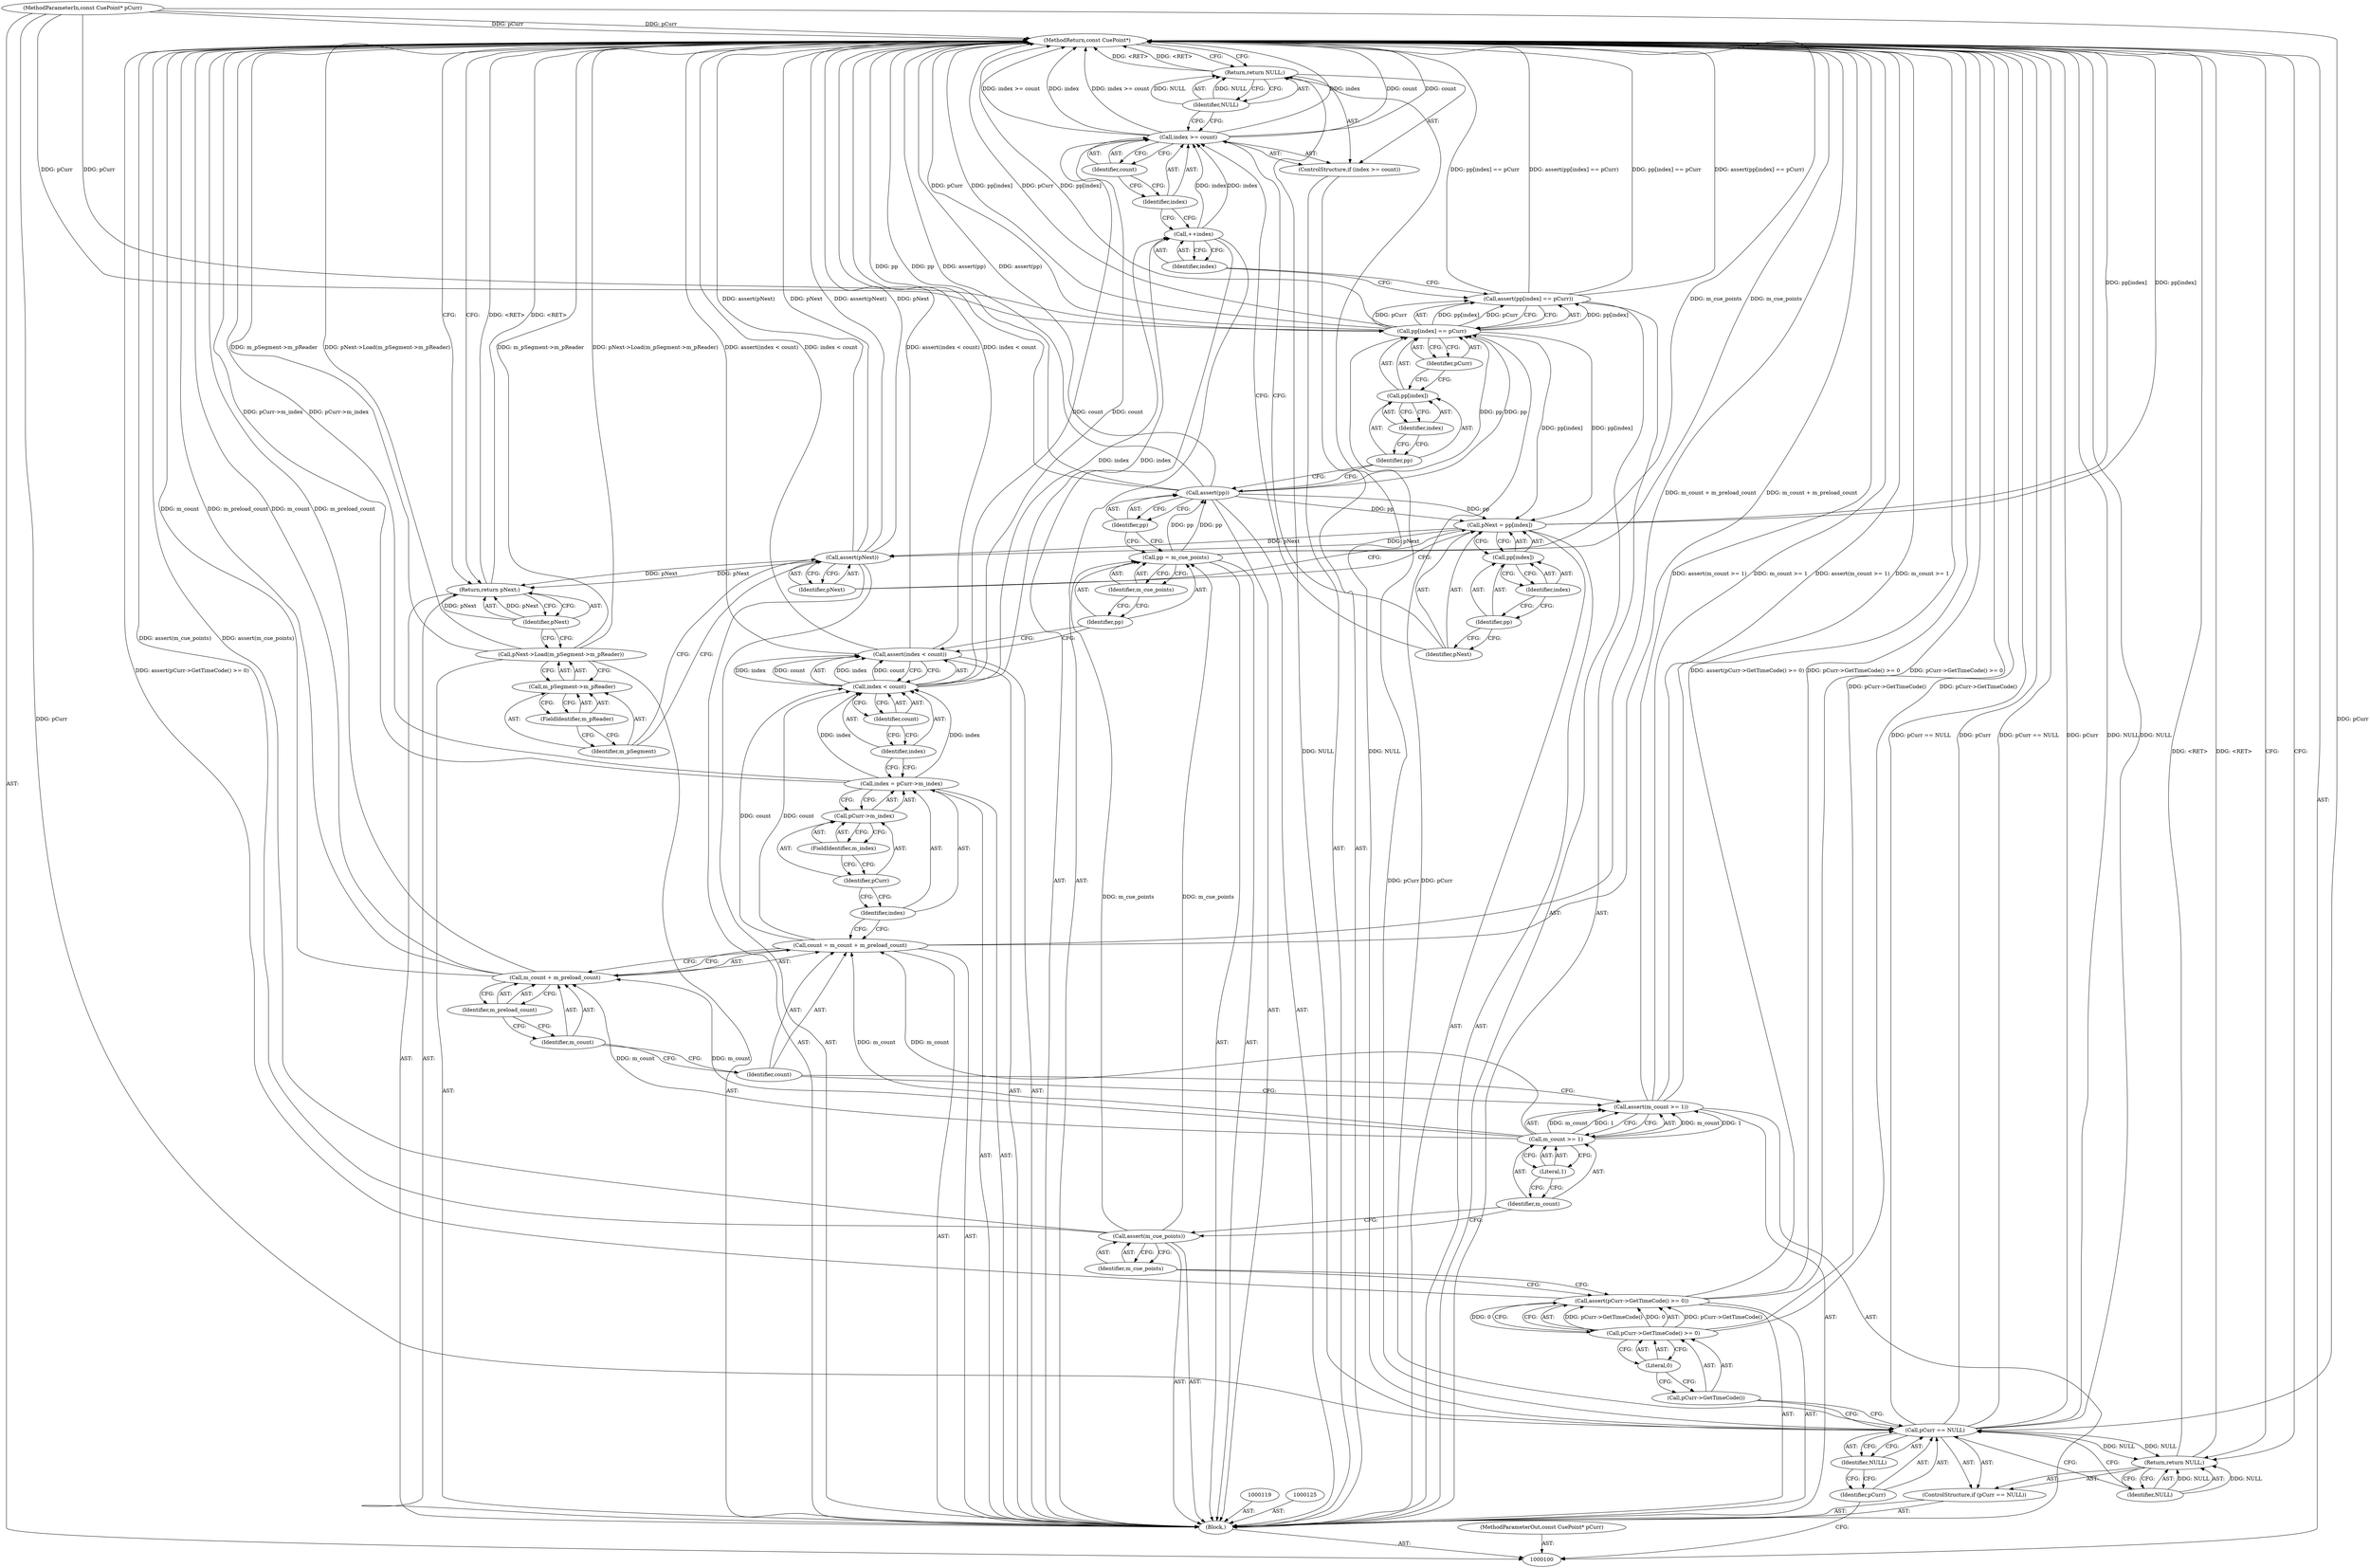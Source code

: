 digraph "1_Android_cc274e2abe8b2a6698a5c47d8aa4bb45f1f9538d_19" {
"1000167" [label="(MethodReturn,const CuePoint*)"];
"1000101" [label="(MethodParameterIn,const CuePoint* pCurr)"];
"1000226" [label="(MethodParameterOut,const CuePoint* pCurr)"];
"1000102" [label="(Block,)"];
"1000126" [label="(Call,index = pCurr->m_index)"];
"1000127" [label="(Identifier,index)"];
"1000128" [label="(Call,pCurr->m_index)"];
"1000129" [label="(Identifier,pCurr)"];
"1000130" [label="(FieldIdentifier,m_index)"];
"1000132" [label="(Call,index < count)"];
"1000133" [label="(Identifier,index)"];
"1000134" [label="(Identifier,count)"];
"1000131" [label="(Call,assert(index < count))"];
"1000135" [label="(Call,pp = m_cue_points)"];
"1000136" [label="(Identifier,pp)"];
"1000137" [label="(Identifier,m_cue_points)"];
"1000139" [label="(Identifier,pp)"];
"1000138" [label="(Call,assert(pp))"];
"1000141" [label="(Call,pp[index] == pCurr)"];
"1000142" [label="(Call,pp[index])"];
"1000143" [label="(Identifier,pp)"];
"1000144" [label="(Identifier,index)"];
"1000145" [label="(Identifier,pCurr)"];
"1000140" [label="(Call,assert(pp[index] == pCurr))"];
"1000146" [label="(Call,++index)"];
"1000147" [label="(Identifier,index)"];
"1000151" [label="(Identifier,count)"];
"1000148" [label="(ControlStructure,if (index >= count))"];
"1000149" [label="(Call,index >= count)"];
"1000150" [label="(Identifier,index)"];
"1000153" [label="(Identifier,NULL)"];
"1000152" [label="(Return,return NULL;)"];
"1000154" [label="(Call,pNext = pp[index])"];
"1000155" [label="(Identifier,pNext)"];
"1000156" [label="(Call,pp[index])"];
"1000157" [label="(Identifier,pp)"];
"1000158" [label="(Identifier,index)"];
"1000160" [label="(Identifier,pNext)"];
"1000159" [label="(Call,assert(pNext))"];
"1000106" [label="(Identifier,NULL)"];
"1000103" [label="(ControlStructure,if (pCurr == NULL))"];
"1000104" [label="(Call,pCurr == NULL)"];
"1000105" [label="(Identifier,pCurr)"];
"1000162" [label="(Call,m_pSegment->m_pReader)"];
"1000163" [label="(Identifier,m_pSegment)"];
"1000164" [label="(FieldIdentifier,m_pReader)"];
"1000161" [label="(Call,pNext->Load(m_pSegment->m_pReader))"];
"1000108" [label="(Identifier,NULL)"];
"1000107" [label="(Return,return NULL;)"];
"1000166" [label="(Identifier,pNext)"];
"1000165" [label="(Return,return pNext;)"];
"1000109" [label="(Call,assert(pCurr->GetTimeCode() >= 0))"];
"1000112" [label="(Literal,0)"];
"1000110" [label="(Call,pCurr->GetTimeCode() >= 0)"];
"1000111" [label="(Call,pCurr->GetTimeCode())"];
"1000113" [label="(Call,assert(m_cue_points))"];
"1000114" [label="(Identifier,m_cue_points)"];
"1000115" [label="(Call,assert(m_count >= 1))"];
"1000118" [label="(Literal,1)"];
"1000116" [label="(Call,m_count >= 1)"];
"1000117" [label="(Identifier,m_count)"];
"1000120" [label="(Call,count = m_count + m_preload_count)"];
"1000121" [label="(Identifier,count)"];
"1000122" [label="(Call,m_count + m_preload_count)"];
"1000123" [label="(Identifier,m_count)"];
"1000124" [label="(Identifier,m_preload_count)"];
"1000167" -> "1000100"  [label="AST: "];
"1000167" -> "1000107"  [label="CFG: "];
"1000167" -> "1000152"  [label="CFG: "];
"1000167" -> "1000165"  [label="CFG: "];
"1000152" -> "1000167"  [label="DDG: <RET>"];
"1000165" -> "1000167"  [label="DDG: <RET>"];
"1000107" -> "1000167"  [label="DDG: <RET>"];
"1000159" -> "1000167"  [label="DDG: assert(pNext)"];
"1000159" -> "1000167"  [label="DDG: pNext"];
"1000141" -> "1000167"  [label="DDG: pp[index]"];
"1000141" -> "1000167"  [label="DDG: pCurr"];
"1000149" -> "1000167"  [label="DDG: count"];
"1000149" -> "1000167"  [label="DDG: index >= count"];
"1000149" -> "1000167"  [label="DDG: index"];
"1000104" -> "1000167"  [label="DDG: pCurr == NULL"];
"1000104" -> "1000167"  [label="DDG: pCurr"];
"1000104" -> "1000167"  [label="DDG: NULL"];
"1000140" -> "1000167"  [label="DDG: assert(pp[index] == pCurr)"];
"1000140" -> "1000167"  [label="DDG: pp[index] == pCurr"];
"1000115" -> "1000167"  [label="DDG: assert(m_count >= 1)"];
"1000115" -> "1000167"  [label="DDG: m_count >= 1"];
"1000122" -> "1000167"  [label="DDG: m_count"];
"1000122" -> "1000167"  [label="DDG: m_preload_count"];
"1000131" -> "1000167"  [label="DDG: index < count"];
"1000131" -> "1000167"  [label="DDG: assert(index < count)"];
"1000138" -> "1000167"  [label="DDG: pp"];
"1000138" -> "1000167"  [label="DDG: assert(pp)"];
"1000113" -> "1000167"  [label="DDG: assert(m_cue_points)"];
"1000101" -> "1000167"  [label="DDG: pCurr"];
"1000109" -> "1000167"  [label="DDG: pCurr->GetTimeCode() >= 0"];
"1000109" -> "1000167"  [label="DDG: assert(pCurr->GetTimeCode() >= 0)"];
"1000120" -> "1000167"  [label="DDG: m_count + m_preload_count"];
"1000126" -> "1000167"  [label="DDG: pCurr->m_index"];
"1000154" -> "1000167"  [label="DDG: pp[index]"];
"1000161" -> "1000167"  [label="DDG: m_pSegment->m_pReader"];
"1000161" -> "1000167"  [label="DDG: pNext->Load(m_pSegment->m_pReader)"];
"1000110" -> "1000167"  [label="DDG: pCurr->GetTimeCode()"];
"1000135" -> "1000167"  [label="DDG: m_cue_points"];
"1000101" -> "1000100"  [label="AST: "];
"1000101" -> "1000167"  [label="DDG: pCurr"];
"1000101" -> "1000104"  [label="DDG: pCurr"];
"1000101" -> "1000141"  [label="DDG: pCurr"];
"1000226" -> "1000100"  [label="AST: "];
"1000102" -> "1000100"  [label="AST: "];
"1000103" -> "1000102"  [label="AST: "];
"1000109" -> "1000102"  [label="AST: "];
"1000113" -> "1000102"  [label="AST: "];
"1000115" -> "1000102"  [label="AST: "];
"1000119" -> "1000102"  [label="AST: "];
"1000120" -> "1000102"  [label="AST: "];
"1000125" -> "1000102"  [label="AST: "];
"1000126" -> "1000102"  [label="AST: "];
"1000131" -> "1000102"  [label="AST: "];
"1000135" -> "1000102"  [label="AST: "];
"1000138" -> "1000102"  [label="AST: "];
"1000140" -> "1000102"  [label="AST: "];
"1000146" -> "1000102"  [label="AST: "];
"1000148" -> "1000102"  [label="AST: "];
"1000154" -> "1000102"  [label="AST: "];
"1000159" -> "1000102"  [label="AST: "];
"1000161" -> "1000102"  [label="AST: "];
"1000165" -> "1000102"  [label="AST: "];
"1000126" -> "1000102"  [label="AST: "];
"1000126" -> "1000128"  [label="CFG: "];
"1000127" -> "1000126"  [label="AST: "];
"1000128" -> "1000126"  [label="AST: "];
"1000133" -> "1000126"  [label="CFG: "];
"1000126" -> "1000167"  [label="DDG: pCurr->m_index"];
"1000126" -> "1000132"  [label="DDG: index"];
"1000127" -> "1000126"  [label="AST: "];
"1000127" -> "1000120"  [label="CFG: "];
"1000129" -> "1000127"  [label="CFG: "];
"1000128" -> "1000126"  [label="AST: "];
"1000128" -> "1000130"  [label="CFG: "];
"1000129" -> "1000128"  [label="AST: "];
"1000130" -> "1000128"  [label="AST: "];
"1000126" -> "1000128"  [label="CFG: "];
"1000129" -> "1000128"  [label="AST: "];
"1000129" -> "1000127"  [label="CFG: "];
"1000130" -> "1000129"  [label="CFG: "];
"1000130" -> "1000128"  [label="AST: "];
"1000130" -> "1000129"  [label="CFG: "];
"1000128" -> "1000130"  [label="CFG: "];
"1000132" -> "1000131"  [label="AST: "];
"1000132" -> "1000134"  [label="CFG: "];
"1000133" -> "1000132"  [label="AST: "];
"1000134" -> "1000132"  [label="AST: "];
"1000131" -> "1000132"  [label="CFG: "];
"1000132" -> "1000131"  [label="DDG: index"];
"1000132" -> "1000131"  [label="DDG: count"];
"1000126" -> "1000132"  [label="DDG: index"];
"1000120" -> "1000132"  [label="DDG: count"];
"1000132" -> "1000146"  [label="DDG: index"];
"1000132" -> "1000149"  [label="DDG: count"];
"1000133" -> "1000132"  [label="AST: "];
"1000133" -> "1000126"  [label="CFG: "];
"1000134" -> "1000133"  [label="CFG: "];
"1000134" -> "1000132"  [label="AST: "];
"1000134" -> "1000133"  [label="CFG: "];
"1000132" -> "1000134"  [label="CFG: "];
"1000131" -> "1000102"  [label="AST: "];
"1000131" -> "1000132"  [label="CFG: "];
"1000132" -> "1000131"  [label="AST: "];
"1000136" -> "1000131"  [label="CFG: "];
"1000131" -> "1000167"  [label="DDG: index < count"];
"1000131" -> "1000167"  [label="DDG: assert(index < count)"];
"1000132" -> "1000131"  [label="DDG: index"];
"1000132" -> "1000131"  [label="DDG: count"];
"1000135" -> "1000102"  [label="AST: "];
"1000135" -> "1000137"  [label="CFG: "];
"1000136" -> "1000135"  [label="AST: "];
"1000137" -> "1000135"  [label="AST: "];
"1000139" -> "1000135"  [label="CFG: "];
"1000135" -> "1000167"  [label="DDG: m_cue_points"];
"1000113" -> "1000135"  [label="DDG: m_cue_points"];
"1000135" -> "1000138"  [label="DDG: pp"];
"1000136" -> "1000135"  [label="AST: "];
"1000136" -> "1000131"  [label="CFG: "];
"1000137" -> "1000136"  [label="CFG: "];
"1000137" -> "1000135"  [label="AST: "];
"1000137" -> "1000136"  [label="CFG: "];
"1000135" -> "1000137"  [label="CFG: "];
"1000139" -> "1000138"  [label="AST: "];
"1000139" -> "1000135"  [label="CFG: "];
"1000138" -> "1000139"  [label="CFG: "];
"1000138" -> "1000102"  [label="AST: "];
"1000138" -> "1000139"  [label="CFG: "];
"1000139" -> "1000138"  [label="AST: "];
"1000143" -> "1000138"  [label="CFG: "];
"1000138" -> "1000167"  [label="DDG: pp"];
"1000138" -> "1000167"  [label="DDG: assert(pp)"];
"1000135" -> "1000138"  [label="DDG: pp"];
"1000138" -> "1000141"  [label="DDG: pp"];
"1000138" -> "1000154"  [label="DDG: pp"];
"1000141" -> "1000140"  [label="AST: "];
"1000141" -> "1000145"  [label="CFG: "];
"1000142" -> "1000141"  [label="AST: "];
"1000145" -> "1000141"  [label="AST: "];
"1000140" -> "1000141"  [label="CFG: "];
"1000141" -> "1000167"  [label="DDG: pp[index]"];
"1000141" -> "1000167"  [label="DDG: pCurr"];
"1000141" -> "1000140"  [label="DDG: pp[index]"];
"1000141" -> "1000140"  [label="DDG: pCurr"];
"1000138" -> "1000141"  [label="DDG: pp"];
"1000104" -> "1000141"  [label="DDG: pCurr"];
"1000101" -> "1000141"  [label="DDG: pCurr"];
"1000141" -> "1000154"  [label="DDG: pp[index]"];
"1000142" -> "1000141"  [label="AST: "];
"1000142" -> "1000144"  [label="CFG: "];
"1000143" -> "1000142"  [label="AST: "];
"1000144" -> "1000142"  [label="AST: "];
"1000145" -> "1000142"  [label="CFG: "];
"1000143" -> "1000142"  [label="AST: "];
"1000143" -> "1000138"  [label="CFG: "];
"1000144" -> "1000143"  [label="CFG: "];
"1000144" -> "1000142"  [label="AST: "];
"1000144" -> "1000143"  [label="CFG: "];
"1000142" -> "1000144"  [label="CFG: "];
"1000145" -> "1000141"  [label="AST: "];
"1000145" -> "1000142"  [label="CFG: "];
"1000141" -> "1000145"  [label="CFG: "];
"1000140" -> "1000102"  [label="AST: "];
"1000140" -> "1000141"  [label="CFG: "];
"1000141" -> "1000140"  [label="AST: "];
"1000147" -> "1000140"  [label="CFG: "];
"1000140" -> "1000167"  [label="DDG: assert(pp[index] == pCurr)"];
"1000140" -> "1000167"  [label="DDG: pp[index] == pCurr"];
"1000141" -> "1000140"  [label="DDG: pp[index]"];
"1000141" -> "1000140"  [label="DDG: pCurr"];
"1000146" -> "1000102"  [label="AST: "];
"1000146" -> "1000147"  [label="CFG: "];
"1000147" -> "1000146"  [label="AST: "];
"1000150" -> "1000146"  [label="CFG: "];
"1000132" -> "1000146"  [label="DDG: index"];
"1000146" -> "1000149"  [label="DDG: index"];
"1000147" -> "1000146"  [label="AST: "];
"1000147" -> "1000140"  [label="CFG: "];
"1000146" -> "1000147"  [label="CFG: "];
"1000151" -> "1000149"  [label="AST: "];
"1000151" -> "1000150"  [label="CFG: "];
"1000149" -> "1000151"  [label="CFG: "];
"1000148" -> "1000102"  [label="AST: "];
"1000149" -> "1000148"  [label="AST: "];
"1000152" -> "1000148"  [label="AST: "];
"1000149" -> "1000148"  [label="AST: "];
"1000149" -> "1000151"  [label="CFG: "];
"1000150" -> "1000149"  [label="AST: "];
"1000151" -> "1000149"  [label="AST: "];
"1000153" -> "1000149"  [label="CFG: "];
"1000155" -> "1000149"  [label="CFG: "];
"1000149" -> "1000167"  [label="DDG: count"];
"1000149" -> "1000167"  [label="DDG: index >= count"];
"1000149" -> "1000167"  [label="DDG: index"];
"1000146" -> "1000149"  [label="DDG: index"];
"1000132" -> "1000149"  [label="DDG: count"];
"1000150" -> "1000149"  [label="AST: "];
"1000150" -> "1000146"  [label="CFG: "];
"1000151" -> "1000150"  [label="CFG: "];
"1000153" -> "1000152"  [label="AST: "];
"1000153" -> "1000149"  [label="CFG: "];
"1000152" -> "1000153"  [label="CFG: "];
"1000153" -> "1000152"  [label="DDG: NULL"];
"1000152" -> "1000148"  [label="AST: "];
"1000152" -> "1000153"  [label="CFG: "];
"1000153" -> "1000152"  [label="AST: "];
"1000167" -> "1000152"  [label="CFG: "];
"1000152" -> "1000167"  [label="DDG: <RET>"];
"1000153" -> "1000152"  [label="DDG: NULL"];
"1000104" -> "1000152"  [label="DDG: NULL"];
"1000154" -> "1000102"  [label="AST: "];
"1000154" -> "1000156"  [label="CFG: "];
"1000155" -> "1000154"  [label="AST: "];
"1000156" -> "1000154"  [label="AST: "];
"1000160" -> "1000154"  [label="CFG: "];
"1000154" -> "1000167"  [label="DDG: pp[index]"];
"1000141" -> "1000154"  [label="DDG: pp[index]"];
"1000138" -> "1000154"  [label="DDG: pp"];
"1000154" -> "1000159"  [label="DDG: pNext"];
"1000155" -> "1000154"  [label="AST: "];
"1000155" -> "1000149"  [label="CFG: "];
"1000157" -> "1000155"  [label="CFG: "];
"1000156" -> "1000154"  [label="AST: "];
"1000156" -> "1000158"  [label="CFG: "];
"1000157" -> "1000156"  [label="AST: "];
"1000158" -> "1000156"  [label="AST: "];
"1000154" -> "1000156"  [label="CFG: "];
"1000157" -> "1000156"  [label="AST: "];
"1000157" -> "1000155"  [label="CFG: "];
"1000158" -> "1000157"  [label="CFG: "];
"1000158" -> "1000156"  [label="AST: "];
"1000158" -> "1000157"  [label="CFG: "];
"1000156" -> "1000158"  [label="CFG: "];
"1000160" -> "1000159"  [label="AST: "];
"1000160" -> "1000154"  [label="CFG: "];
"1000159" -> "1000160"  [label="CFG: "];
"1000159" -> "1000102"  [label="AST: "];
"1000159" -> "1000160"  [label="CFG: "];
"1000160" -> "1000159"  [label="AST: "];
"1000163" -> "1000159"  [label="CFG: "];
"1000159" -> "1000167"  [label="DDG: assert(pNext)"];
"1000159" -> "1000167"  [label="DDG: pNext"];
"1000154" -> "1000159"  [label="DDG: pNext"];
"1000159" -> "1000165"  [label="DDG: pNext"];
"1000106" -> "1000104"  [label="AST: "];
"1000106" -> "1000105"  [label="CFG: "];
"1000104" -> "1000106"  [label="CFG: "];
"1000103" -> "1000102"  [label="AST: "];
"1000104" -> "1000103"  [label="AST: "];
"1000107" -> "1000103"  [label="AST: "];
"1000104" -> "1000103"  [label="AST: "];
"1000104" -> "1000106"  [label="CFG: "];
"1000105" -> "1000104"  [label="AST: "];
"1000106" -> "1000104"  [label="AST: "];
"1000108" -> "1000104"  [label="CFG: "];
"1000111" -> "1000104"  [label="CFG: "];
"1000104" -> "1000167"  [label="DDG: pCurr == NULL"];
"1000104" -> "1000167"  [label="DDG: pCurr"];
"1000104" -> "1000167"  [label="DDG: NULL"];
"1000101" -> "1000104"  [label="DDG: pCurr"];
"1000104" -> "1000107"  [label="DDG: NULL"];
"1000104" -> "1000141"  [label="DDG: pCurr"];
"1000104" -> "1000152"  [label="DDG: NULL"];
"1000105" -> "1000104"  [label="AST: "];
"1000105" -> "1000100"  [label="CFG: "];
"1000106" -> "1000105"  [label="CFG: "];
"1000162" -> "1000161"  [label="AST: "];
"1000162" -> "1000164"  [label="CFG: "];
"1000163" -> "1000162"  [label="AST: "];
"1000164" -> "1000162"  [label="AST: "];
"1000161" -> "1000162"  [label="CFG: "];
"1000163" -> "1000162"  [label="AST: "];
"1000163" -> "1000159"  [label="CFG: "];
"1000164" -> "1000163"  [label="CFG: "];
"1000164" -> "1000162"  [label="AST: "];
"1000164" -> "1000163"  [label="CFG: "];
"1000162" -> "1000164"  [label="CFG: "];
"1000161" -> "1000102"  [label="AST: "];
"1000161" -> "1000162"  [label="CFG: "];
"1000162" -> "1000161"  [label="AST: "];
"1000166" -> "1000161"  [label="CFG: "];
"1000161" -> "1000167"  [label="DDG: m_pSegment->m_pReader"];
"1000161" -> "1000167"  [label="DDG: pNext->Load(m_pSegment->m_pReader)"];
"1000108" -> "1000107"  [label="AST: "];
"1000108" -> "1000104"  [label="CFG: "];
"1000107" -> "1000108"  [label="CFG: "];
"1000108" -> "1000107"  [label="DDG: NULL"];
"1000107" -> "1000103"  [label="AST: "];
"1000107" -> "1000108"  [label="CFG: "];
"1000108" -> "1000107"  [label="AST: "];
"1000167" -> "1000107"  [label="CFG: "];
"1000107" -> "1000167"  [label="DDG: <RET>"];
"1000108" -> "1000107"  [label="DDG: NULL"];
"1000104" -> "1000107"  [label="DDG: NULL"];
"1000166" -> "1000165"  [label="AST: "];
"1000166" -> "1000161"  [label="CFG: "];
"1000165" -> "1000166"  [label="CFG: "];
"1000166" -> "1000165"  [label="DDG: pNext"];
"1000165" -> "1000102"  [label="AST: "];
"1000165" -> "1000166"  [label="CFG: "];
"1000166" -> "1000165"  [label="AST: "];
"1000167" -> "1000165"  [label="CFG: "];
"1000165" -> "1000167"  [label="DDG: <RET>"];
"1000166" -> "1000165"  [label="DDG: pNext"];
"1000159" -> "1000165"  [label="DDG: pNext"];
"1000109" -> "1000102"  [label="AST: "];
"1000109" -> "1000110"  [label="CFG: "];
"1000110" -> "1000109"  [label="AST: "];
"1000114" -> "1000109"  [label="CFG: "];
"1000109" -> "1000167"  [label="DDG: pCurr->GetTimeCode() >= 0"];
"1000109" -> "1000167"  [label="DDG: assert(pCurr->GetTimeCode() >= 0)"];
"1000110" -> "1000109"  [label="DDG: pCurr->GetTimeCode()"];
"1000110" -> "1000109"  [label="DDG: 0"];
"1000112" -> "1000110"  [label="AST: "];
"1000112" -> "1000111"  [label="CFG: "];
"1000110" -> "1000112"  [label="CFG: "];
"1000110" -> "1000109"  [label="AST: "];
"1000110" -> "1000112"  [label="CFG: "];
"1000111" -> "1000110"  [label="AST: "];
"1000112" -> "1000110"  [label="AST: "];
"1000109" -> "1000110"  [label="CFG: "];
"1000110" -> "1000167"  [label="DDG: pCurr->GetTimeCode()"];
"1000110" -> "1000109"  [label="DDG: pCurr->GetTimeCode()"];
"1000110" -> "1000109"  [label="DDG: 0"];
"1000111" -> "1000110"  [label="AST: "];
"1000111" -> "1000104"  [label="CFG: "];
"1000112" -> "1000111"  [label="CFG: "];
"1000113" -> "1000102"  [label="AST: "];
"1000113" -> "1000114"  [label="CFG: "];
"1000114" -> "1000113"  [label="AST: "];
"1000117" -> "1000113"  [label="CFG: "];
"1000113" -> "1000167"  [label="DDG: assert(m_cue_points)"];
"1000113" -> "1000135"  [label="DDG: m_cue_points"];
"1000114" -> "1000113"  [label="AST: "];
"1000114" -> "1000109"  [label="CFG: "];
"1000113" -> "1000114"  [label="CFG: "];
"1000115" -> "1000102"  [label="AST: "];
"1000115" -> "1000116"  [label="CFG: "];
"1000116" -> "1000115"  [label="AST: "];
"1000121" -> "1000115"  [label="CFG: "];
"1000115" -> "1000167"  [label="DDG: assert(m_count >= 1)"];
"1000115" -> "1000167"  [label="DDG: m_count >= 1"];
"1000116" -> "1000115"  [label="DDG: m_count"];
"1000116" -> "1000115"  [label="DDG: 1"];
"1000118" -> "1000116"  [label="AST: "];
"1000118" -> "1000117"  [label="CFG: "];
"1000116" -> "1000118"  [label="CFG: "];
"1000116" -> "1000115"  [label="AST: "];
"1000116" -> "1000118"  [label="CFG: "];
"1000117" -> "1000116"  [label="AST: "];
"1000118" -> "1000116"  [label="AST: "];
"1000115" -> "1000116"  [label="CFG: "];
"1000116" -> "1000115"  [label="DDG: m_count"];
"1000116" -> "1000115"  [label="DDG: 1"];
"1000116" -> "1000120"  [label="DDG: m_count"];
"1000116" -> "1000122"  [label="DDG: m_count"];
"1000117" -> "1000116"  [label="AST: "];
"1000117" -> "1000113"  [label="CFG: "];
"1000118" -> "1000117"  [label="CFG: "];
"1000120" -> "1000102"  [label="AST: "];
"1000120" -> "1000122"  [label="CFG: "];
"1000121" -> "1000120"  [label="AST: "];
"1000122" -> "1000120"  [label="AST: "];
"1000127" -> "1000120"  [label="CFG: "];
"1000120" -> "1000167"  [label="DDG: m_count + m_preload_count"];
"1000116" -> "1000120"  [label="DDG: m_count"];
"1000120" -> "1000132"  [label="DDG: count"];
"1000121" -> "1000120"  [label="AST: "];
"1000121" -> "1000115"  [label="CFG: "];
"1000123" -> "1000121"  [label="CFG: "];
"1000122" -> "1000120"  [label="AST: "];
"1000122" -> "1000124"  [label="CFG: "];
"1000123" -> "1000122"  [label="AST: "];
"1000124" -> "1000122"  [label="AST: "];
"1000120" -> "1000122"  [label="CFG: "];
"1000122" -> "1000167"  [label="DDG: m_count"];
"1000122" -> "1000167"  [label="DDG: m_preload_count"];
"1000116" -> "1000122"  [label="DDG: m_count"];
"1000123" -> "1000122"  [label="AST: "];
"1000123" -> "1000121"  [label="CFG: "];
"1000124" -> "1000123"  [label="CFG: "];
"1000124" -> "1000122"  [label="AST: "];
"1000124" -> "1000123"  [label="CFG: "];
"1000122" -> "1000124"  [label="CFG: "];
}
